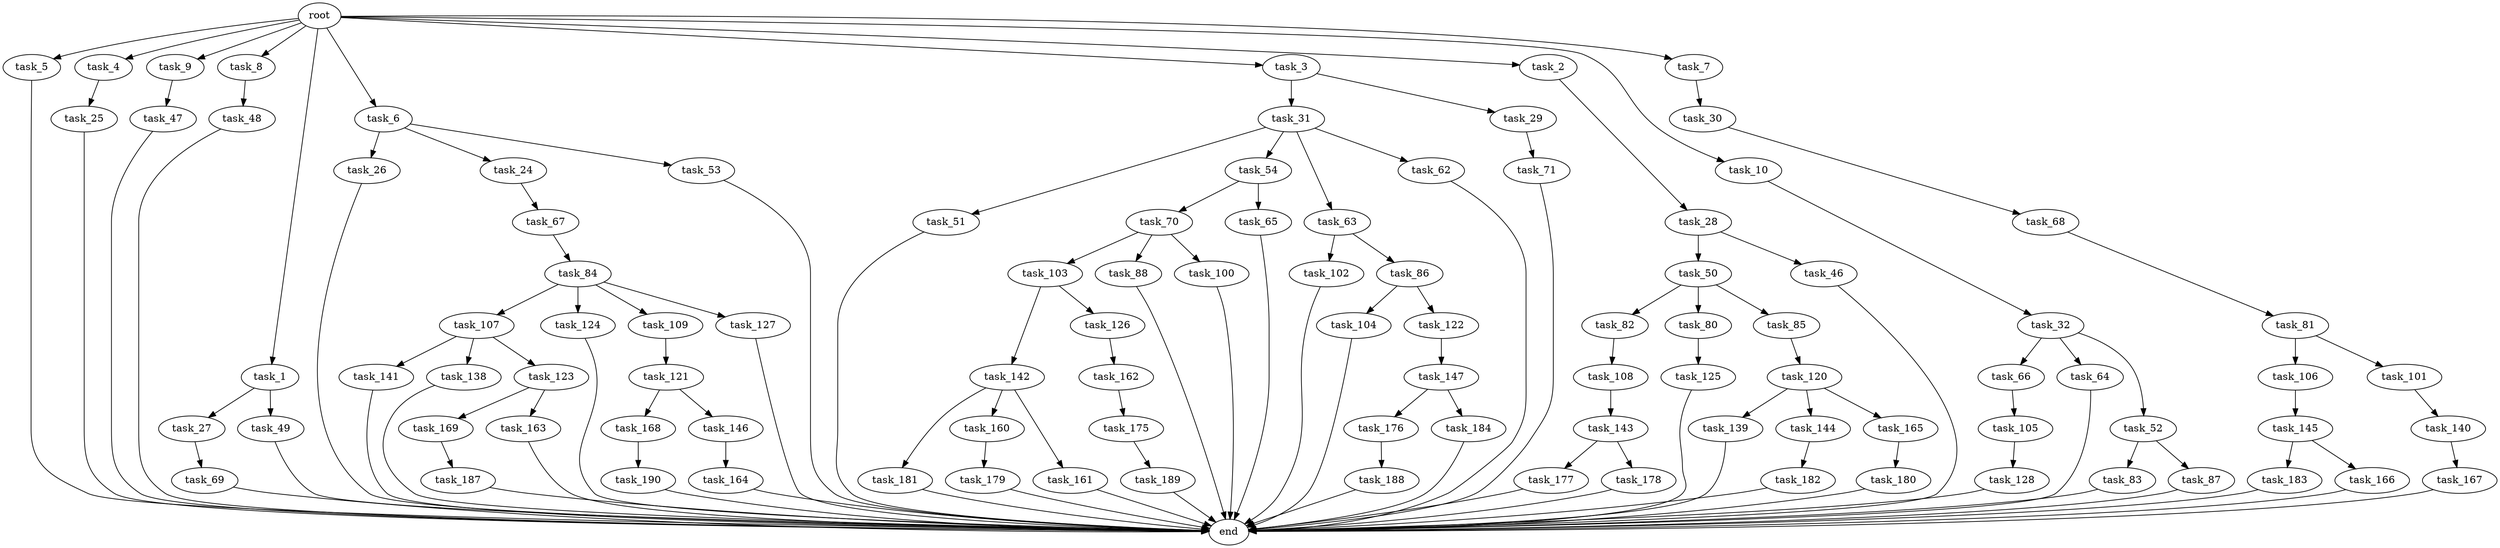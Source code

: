digraph G {
  task_180 [size="4209067950.080000"];
  task_27 [size="2147483648.000000"];
  task_68 [size="343597383.680000"];
  task_50 [size="773094113.280000"];
  task_181 [size="5497558138.880000"];
  task_182 [size="1374389534.720000"];
  task_187 [size="1374389534.720000"];
  task_66 [size="6957847019.520000"];
  task_5 [size="10.240000"];
  task_4 [size="10.240000"];
  task_121 [size="3092376453.120000"];
  task_84 [size="8589934592.000000"];
  task_81 [size="1374389534.720000"];
  task_147 [size="2147483648.000000"];
  task_31 [size="1374389534.720000"];
  task_143 [size="2147483648.000000"];
  task_26 [size="8589934592.000000"];
  task_64 [size="6957847019.520000"];
  task_103 [size="343597383.680000"];
  task_141 [size="1374389534.720000"];
  task_190 [size="8589934592.000000"];
  task_51 [size="5497558138.880000"];
  task_28 [size="773094113.280000"];
  task_102 [size="3092376453.120000"];
  task_82 [size="1374389534.720000"];
  task_9 [size="10.240000"];
  task_54 [size="5497558138.880000"];
  task_52 [size="6957847019.520000"];
  task_142 [size="343597383.680000"];
  task_183 [size="8589934592.000000"];
  task_88 [size="343597383.680000"];
  root [size="0.000000"];
  task_8 [size="10.240000"];
  task_86 [size="3092376453.120000"];
  task_160 [size="5497558138.880000"];
  task_167 [size="343597383.680000"];
  task_179 [size="3092376453.120000"];
  task_80 [size="1374389534.720000"];
  task_166 [size="8589934592.000000"];
  task_83 [size="8589934592.000000"];
  task_1 [size="10.240000"];
  task_105 [size="1374389534.720000"];
  task_188 [size="773094113.280000"];
  task_140 [size="2147483648.000000"];
  task_24 [size="8589934592.000000"];
  task_85 [size="1374389534.720000"];
  task_168 [size="4209067950.080000"];
  task_104 [size="2147483648.000000"];
  task_177 [size="6957847019.520000"];
  task_106 [size="5497558138.880000"];
  task_122 [size="2147483648.000000"];
  task_63 [size="5497558138.880000"];
  task_6 [size="10.240000"];
  task_3 [size="10.240000"];
  task_139 [size="8589934592.000000"];
  end [size="0.000000"];
  task_144 [size="8589934592.000000"];
  task_70 [size="343597383.680000"];
  task_69 [size="343597383.680000"];
  task_169 [size="8589934592.000000"];
  task_176 [size="343597383.680000"];
  task_62 [size="5497558138.880000"];
  task_163 [size="8589934592.000000"];
  task_161 [size="5497558138.880000"];
  task_107 [size="6957847019.520000"];
  task_165 [size="8589934592.000000"];
  task_30 [size="4209067950.080000"];
  task_48 [size="1374389534.720000"];
  task_46 [size="773094113.280000"];
  task_124 [size="6957847019.520000"];
  task_32 [size="343597383.680000"];
  task_145 [size="1374389534.720000"];
  task_125 [size="3092376453.120000"];
  task_162 [size="3092376453.120000"];
  task_2 [size="10.240000"];
  task_138 [size="1374389534.720000"];
  task_25 [size="3092376453.120000"];
  task_146 [size="4209067950.080000"];
  task_29 [size="1374389534.720000"];
  task_123 [size="1374389534.720000"];
  task_71 [size="343597383.680000"];
  task_87 [size="8589934592.000000"];
  task_109 [size="6957847019.520000"];
  task_184 [size="343597383.680000"];
  task_178 [size="6957847019.520000"];
  task_126 [size="343597383.680000"];
  task_164 [size="4209067950.080000"];
  task_49 [size="2147483648.000000"];
  task_10 [size="10.240000"];
  task_65 [size="343597383.680000"];
  task_67 [size="5497558138.880000"];
  task_7 [size="10.240000"];
  task_127 [size="6957847019.520000"];
  task_189 [size="3092376453.120000"];
  task_128 [size="5497558138.880000"];
  task_120 [size="343597383.680000"];
  task_47 [size="6957847019.520000"];
  task_100 [size="343597383.680000"];
  task_108 [size="6957847019.520000"];
  task_101 [size="5497558138.880000"];
  task_175 [size="8589934592.000000"];
  task_53 [size="8589934592.000000"];

  task_180 -> end [size="1.000000"];
  task_27 -> task_69 [size="33554432.000000"];
  task_68 -> task_81 [size="134217728.000000"];
  task_50 -> task_85 [size="134217728.000000"];
  task_50 -> task_80 [size="134217728.000000"];
  task_50 -> task_82 [size="134217728.000000"];
  task_181 -> end [size="1.000000"];
  task_182 -> end [size="1.000000"];
  task_187 -> end [size="1.000000"];
  task_66 -> task_105 [size="134217728.000000"];
  task_5 -> end [size="1.000000"];
  task_4 -> task_25 [size="301989888.000000"];
  task_121 -> task_146 [size="411041792.000000"];
  task_121 -> task_168 [size="411041792.000000"];
  task_84 -> task_127 [size="679477248.000000"];
  task_84 -> task_124 [size="679477248.000000"];
  task_84 -> task_109 [size="679477248.000000"];
  task_84 -> task_107 [size="679477248.000000"];
  task_81 -> task_106 [size="536870912.000000"];
  task_81 -> task_101 [size="536870912.000000"];
  task_147 -> task_184 [size="33554432.000000"];
  task_147 -> task_176 [size="33554432.000000"];
  task_31 -> task_54 [size="536870912.000000"];
  task_31 -> task_51 [size="536870912.000000"];
  task_31 -> task_62 [size="536870912.000000"];
  task_31 -> task_63 [size="536870912.000000"];
  task_143 -> task_177 [size="679477248.000000"];
  task_143 -> task_178 [size="679477248.000000"];
  task_26 -> end [size="1.000000"];
  task_64 -> end [size="1.000000"];
  task_103 -> task_142 [size="33554432.000000"];
  task_103 -> task_126 [size="33554432.000000"];
  task_141 -> end [size="1.000000"];
  task_190 -> end [size="1.000000"];
  task_51 -> end [size="1.000000"];
  task_28 -> task_46 [size="75497472.000000"];
  task_28 -> task_50 [size="75497472.000000"];
  task_102 -> end [size="1.000000"];
  task_82 -> task_108 [size="679477248.000000"];
  task_9 -> task_47 [size="679477248.000000"];
  task_54 -> task_70 [size="33554432.000000"];
  task_54 -> task_65 [size="33554432.000000"];
  task_52 -> task_83 [size="838860800.000000"];
  task_52 -> task_87 [size="838860800.000000"];
  task_142 -> task_161 [size="536870912.000000"];
  task_142 -> task_160 [size="536870912.000000"];
  task_142 -> task_181 [size="536870912.000000"];
  task_183 -> end [size="1.000000"];
  task_88 -> end [size="1.000000"];
  root -> task_8 [size="1.000000"];
  root -> task_10 [size="1.000000"];
  root -> task_2 [size="1.000000"];
  root -> task_5 [size="1.000000"];
  root -> task_4 [size="1.000000"];
  root -> task_9 [size="1.000000"];
  root -> task_1 [size="1.000000"];
  root -> task_7 [size="1.000000"];
  root -> task_6 [size="1.000000"];
  root -> task_3 [size="1.000000"];
  task_8 -> task_48 [size="134217728.000000"];
  task_86 -> task_104 [size="209715200.000000"];
  task_86 -> task_122 [size="209715200.000000"];
  task_160 -> task_179 [size="301989888.000000"];
  task_167 -> end [size="1.000000"];
  task_179 -> end [size="1.000000"];
  task_80 -> task_125 [size="301989888.000000"];
  task_166 -> end [size="1.000000"];
  task_83 -> end [size="1.000000"];
  task_1 -> task_49 [size="209715200.000000"];
  task_1 -> task_27 [size="209715200.000000"];
  task_105 -> task_128 [size="536870912.000000"];
  task_188 -> end [size="1.000000"];
  task_140 -> task_167 [size="33554432.000000"];
  task_24 -> task_67 [size="536870912.000000"];
  task_85 -> task_120 [size="33554432.000000"];
  task_168 -> task_190 [size="838860800.000000"];
  task_104 -> end [size="1.000000"];
  task_177 -> end [size="1.000000"];
  task_106 -> task_145 [size="134217728.000000"];
  task_122 -> task_147 [size="209715200.000000"];
  task_63 -> task_86 [size="301989888.000000"];
  task_63 -> task_102 [size="301989888.000000"];
  task_6 -> task_24 [size="838860800.000000"];
  task_6 -> task_26 [size="838860800.000000"];
  task_6 -> task_53 [size="838860800.000000"];
  task_3 -> task_31 [size="134217728.000000"];
  task_3 -> task_29 [size="134217728.000000"];
  task_139 -> end [size="1.000000"];
  task_144 -> task_182 [size="134217728.000000"];
  task_70 -> task_100 [size="33554432.000000"];
  task_70 -> task_88 [size="33554432.000000"];
  task_70 -> task_103 [size="33554432.000000"];
  task_69 -> end [size="1.000000"];
  task_169 -> task_187 [size="134217728.000000"];
  task_176 -> task_188 [size="75497472.000000"];
  task_62 -> end [size="1.000000"];
  task_163 -> end [size="1.000000"];
  task_161 -> end [size="1.000000"];
  task_107 -> task_138 [size="134217728.000000"];
  task_107 -> task_141 [size="134217728.000000"];
  task_107 -> task_123 [size="134217728.000000"];
  task_165 -> task_180 [size="411041792.000000"];
  task_30 -> task_68 [size="33554432.000000"];
  task_48 -> end [size="1.000000"];
  task_46 -> end [size="1.000000"];
  task_124 -> end [size="1.000000"];
  task_32 -> task_52 [size="679477248.000000"];
  task_32 -> task_66 [size="679477248.000000"];
  task_32 -> task_64 [size="679477248.000000"];
  task_145 -> task_183 [size="838860800.000000"];
  task_145 -> task_166 [size="838860800.000000"];
  task_125 -> end [size="1.000000"];
  task_162 -> task_175 [size="838860800.000000"];
  task_2 -> task_28 [size="75497472.000000"];
  task_138 -> end [size="1.000000"];
  task_25 -> end [size="1.000000"];
  task_146 -> task_164 [size="411041792.000000"];
  task_29 -> task_71 [size="33554432.000000"];
  task_123 -> task_169 [size="838860800.000000"];
  task_123 -> task_163 [size="838860800.000000"];
  task_71 -> end [size="1.000000"];
  task_87 -> end [size="1.000000"];
  task_109 -> task_121 [size="301989888.000000"];
  task_184 -> end [size="1.000000"];
  task_178 -> end [size="1.000000"];
  task_126 -> task_162 [size="301989888.000000"];
  task_164 -> end [size="1.000000"];
  task_49 -> end [size="1.000000"];
  task_10 -> task_32 [size="33554432.000000"];
  task_65 -> end [size="1.000000"];
  task_67 -> task_84 [size="838860800.000000"];
  task_7 -> task_30 [size="411041792.000000"];
  task_127 -> end [size="1.000000"];
  task_189 -> end [size="1.000000"];
  task_128 -> end [size="1.000000"];
  task_120 -> task_139 [size="838860800.000000"];
  task_120 -> task_165 [size="838860800.000000"];
  task_120 -> task_144 [size="838860800.000000"];
  task_47 -> end [size="1.000000"];
  task_100 -> end [size="1.000000"];
  task_108 -> task_143 [size="209715200.000000"];
  task_101 -> task_140 [size="209715200.000000"];
  task_175 -> task_189 [size="301989888.000000"];
  task_53 -> end [size="1.000000"];
}
